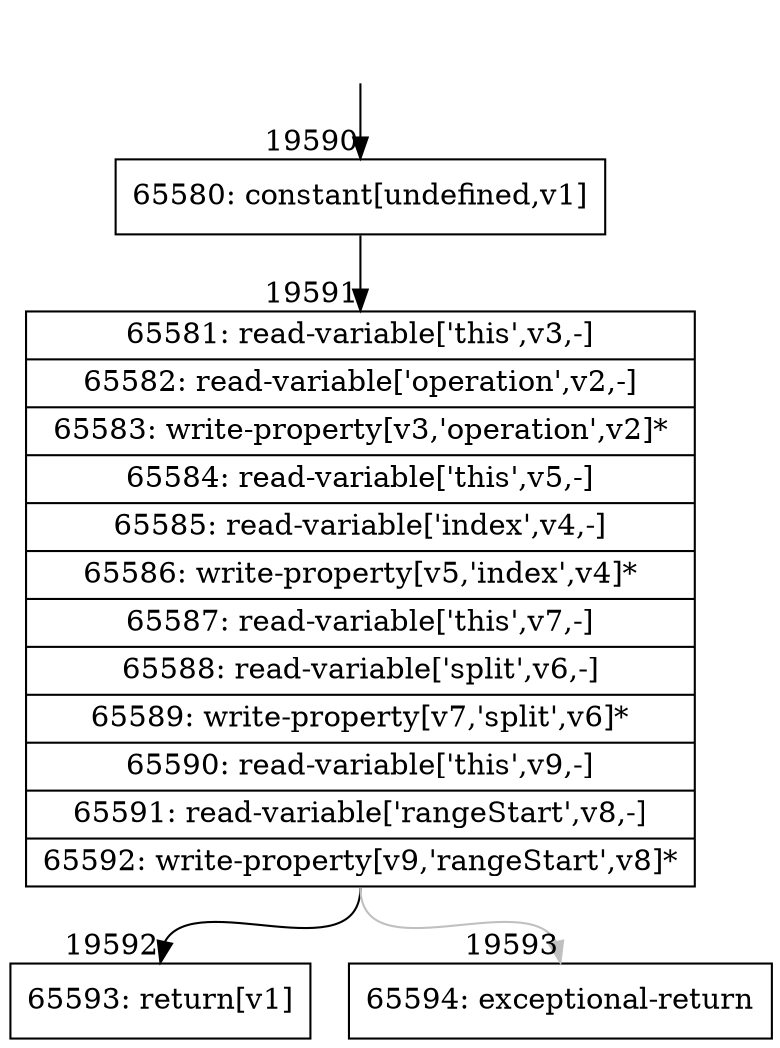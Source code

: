 digraph {
rankdir="TD"
BB_entry1686[shape=none,label=""];
BB_entry1686 -> BB19590 [tailport=s, headport=n, headlabel="    19590"]
BB19590 [shape=record label="{65580: constant[undefined,v1]}" ] 
BB19590 -> BB19591 [tailport=s, headport=n, headlabel="      19591"]
BB19591 [shape=record label="{65581: read-variable['this',v3,-]|65582: read-variable['operation',v2,-]|65583: write-property[v3,'operation',v2]*|65584: read-variable['this',v5,-]|65585: read-variable['index',v4,-]|65586: write-property[v5,'index',v4]*|65587: read-variable['this',v7,-]|65588: read-variable['split',v6,-]|65589: write-property[v7,'split',v6]*|65590: read-variable['this',v9,-]|65591: read-variable['rangeStart',v8,-]|65592: write-property[v9,'rangeStart',v8]*}" ] 
BB19591 -> BB19592 [tailport=s, headport=n, headlabel="      19592"]
BB19591 -> BB19593 [tailport=s, headport=n, color=gray, headlabel="      19593"]
BB19592 [shape=record label="{65593: return[v1]}" ] 
BB19593 [shape=record label="{65594: exceptional-return}" ] 
//#$~ 36642
}
